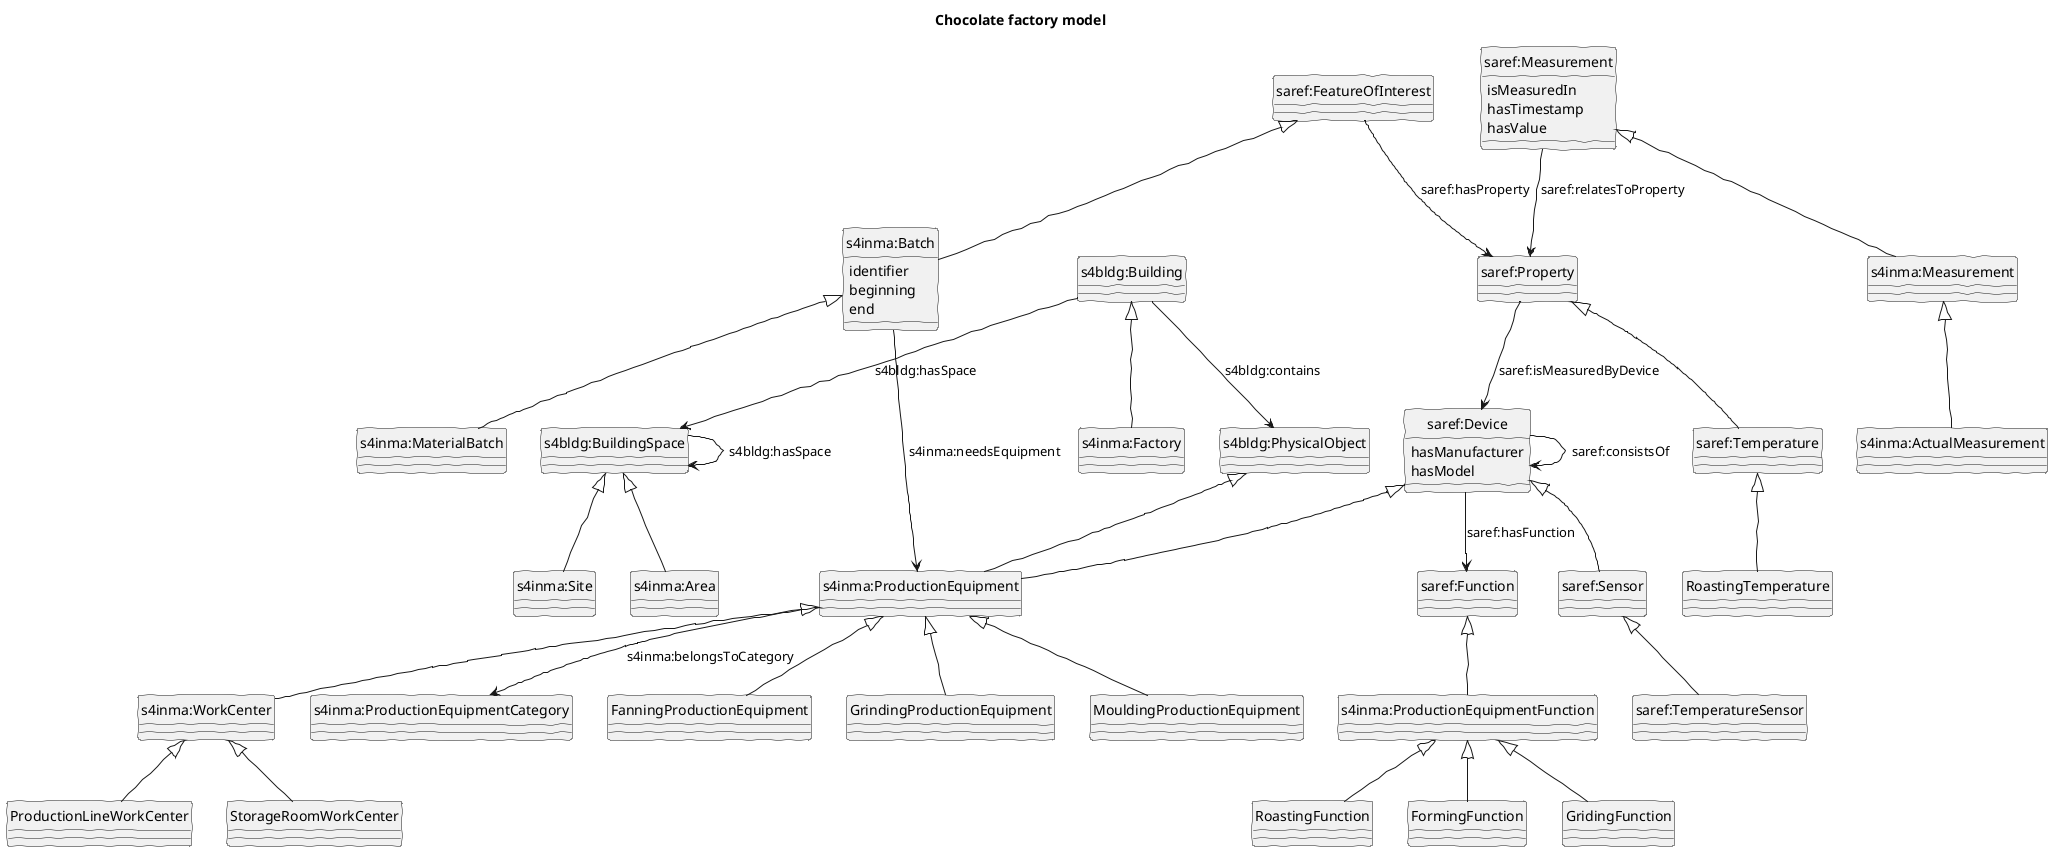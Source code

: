 @startuml 

title Chocolate factory model

hide circle
skinparam handwritten true
skinparam useBetaStyle true

' SAREF core

class "saref:Device" as device {
    hasManufacturer
    hasModel
}
class "saref:Function" as function
device --> function : saref:hasFunction
device --> device : saref:consistsOf

class "saref:Sensor" as sensor
class "saref:TemperatureSensor" as temperatureSensor
device <|-- sensor
sensor <|-- temperatureSensor

class "saref:FeatureOfInterest" as feature

class "saref:Property" as property
class "saref:Temperature" as temperatureProperty
property <|-- temperatureProperty

feature --> property : saref:hasProperty
property --> device : saref:isMeasuredByDevice
'property --> device : saref:isControlledByDevice

class "saref:Measurement" as measurement {
    isMeasuredIn
    hasTimestamp
    hasValue
}

measurement --> property : saref:relatesToProperty


' SAREF Building

class "s4bldg:PhysicalObject" as physicalObject
class "s4bldg:BuildingSpace" as space
class "s4bldg:Building" as building

building --> space : s4bldg:hasSpace
space --> space : s4bldg:hasSpace

building --> physicalObject : s4bldg:contains


' SAREF Manufacturing

class "s4inma:Factory" as factory
building <|-- factory

class "s4inma:Site" as site
class "s4inma:Area" as area
space <|-- site
space <|-- area

class "s4inma:ProductionEquipment" as productionEquipment
class "s4inma:WorkCenter" as workCenter

physicalObject <|-- productionEquipment
device <|-- productionEquipment
productionEquipment <|-- workCenter

class "s4inma:ProductionEquipmentFunction" as productionEquipmentFunction
function <|-- productionEquipmentFunction

class "s4inma:ProductionEquipmentCategory" as productionEquipmentCategory
productionEquipment --> productionEquipmentCategory : s4inma:belongsToCategory

class "s4inma:Batch" as batch {
    identifier
    beginning
    end
}
class "s4inma:MaterialBatch" as materialBatch
feature <|-- batch
batch <|-- materialBatch
batch --> productionEquipment : s4inma:needsEquipment

class "s4inma:Measurement" as inmaMeasurement
class "s4inma:ActualMeasurement" as actualMeasurement
measurement <|-- inmaMeasurement
inmaMeasurement <|-- actualMeasurement


' Factory specific

class "ProductionLineWorkCenter" as line
class "StorageRoomWorkCenter" as store

workCenter <|-- line
workCenter <|-- store

class "FanningProductionEquipment" as fan
class "GrindingProductionEquipment" as grinder
class "MouldingProductionEquipment" as mould

productionEquipment <|-- fan
productionEquipment <|-- grinder
productionEquipment <|-- mould

class FormingFunction
class GridingFunction
class RoastingFunction

productionEquipmentFunction <|-- FormingFunction
productionEquipmentFunction <|-- GridingFunction
productionEquipmentFunction <|-- RoastingFunction

class "RoastingTemperature" as roastingTemperatureProperty
temperatureProperty <|-- roastingTemperatureProperty

@enduml